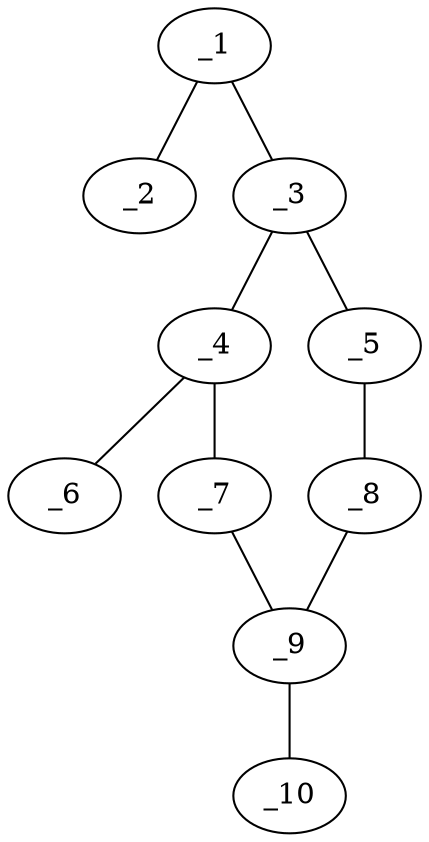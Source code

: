 graph molid263770 {
	_1	 [charge=0,
		chem=4,
		symbol="N  ",
		x="3.7321",
		y="1.75"];
	_2	 [charge=0,
		chem=2,
		symbol="O  ",
		x="4.5981",
		y="2.25"];
	_1 -- _2	 [valence=2];
	_3	 [charge=0,
		chem=1,
		symbol="C  ",
		x="3.7321",
		y="0.75"];
	_1 -- _3	 [valence=1];
	_4	 [charge=0,
		chem=1,
		symbol="C  ",
		x="2.866",
		y="0.25"];
	_3 -- _4	 [valence=2];
	_5	 [charge=0,
		chem=1,
		symbol="C  ",
		x="4.5981",
		y="0.25"];
	_3 -- _5	 [valence=1];
	_6	 [charge=0,
		chem=4,
		symbol="N  ",
		x=2,
		y="0.75"];
	_4 -- _6	 [valence=1];
	_7	 [charge=0,
		chem=4,
		symbol="N  ",
		x="2.866",
		y="-0.75"];
	_4 -- _7	 [valence=1];
	_8	 [charge=0,
		chem=1,
		symbol="C  ",
		x="4.5981",
		y="-0.75"];
	_5 -- _8	 [valence=2];
	_9	 [charge=0,
		chem=1,
		symbol="C  ",
		x="3.732",
		y="-1.25"];
	_7 -- _9	 [valence=2];
	_8 -- _9	 [valence=1];
	_10	 [charge=0,
		chem=4,
		symbol="N  ",
		x="3.732",
		y="-2.25"];
	_9 -- _10	 [valence=1];
}
